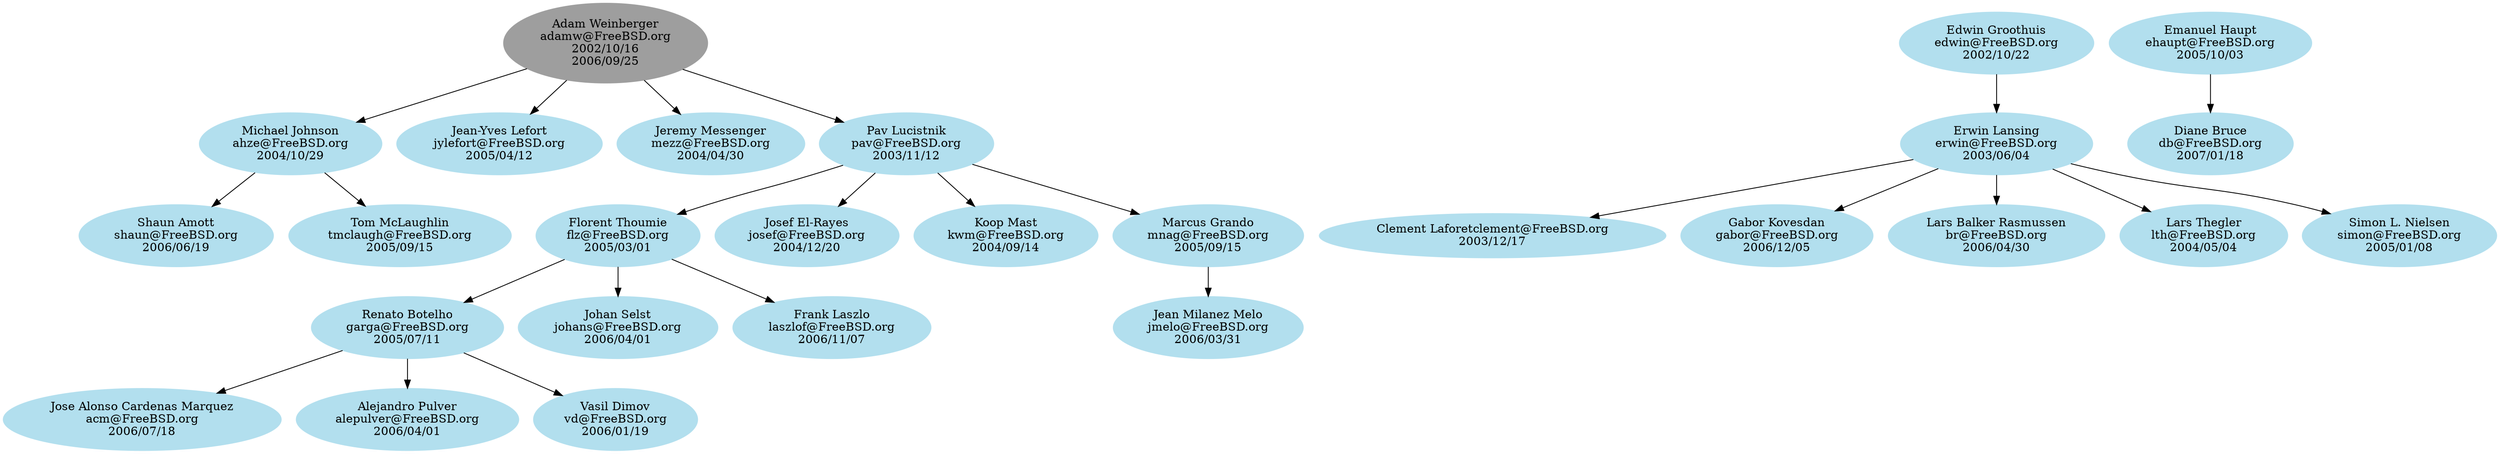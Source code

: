 # $FreeBSD$

digraph ports {

# Node definitions follow this example:
#
#   foo [label="Foo Bar\nfoo@FreeBSD.org\n????/??/??"]
#
# ????/??/?? is the date when the commit bit was obtained, usually the one you
# can find looking at CVS logs for the access (or avail) file under CVSROOT.
#
# For returned commit bits, the node definition will follow this example:
#
#   foo [label="Foo Bar\nfoo@FreeBSD.org\n????/??/??\n????/??/??"]
#
# The first date is the same as for an active committer, the second date is
# the date when the commit bit has been returned. Again, check CVS logs.

node [color=grey62, style=filled, bgcolor=black];

# Alumni go here.. Try to keep things sorted.

adamw [label="Adam Weinberger\nadamw@FreeBSD.org\n2002/10/16\n2006/09/25"]

node [color=lightblue2, style=filled, bgcolor=black];

# Current ports committers go here. Try to keep things sorted.

acm [label="Jose Alonso Cardenas Marquez\nacm@FreeBSD.org\n2006/07/18"]
ahze [label="Michael Johnson\nahze@FreeBSD.org\n2004/10/29"]
alepulver [label="Alejandro Pulver\nalepulver@FreeBSD.org\n2006/04/01"]
clement [label="Clement Laforet\clement@FreeBSD.org\n2003/12/17"]
db [label="Diane Bruce\ndb@FreeBSD.org\n2007/01/18"]
edwin [label="Edwin Groothuis\nedwin@FreeBSD.org\n2002/10/22"]
ehaupt [label="Emanuel Haupt\nehaupt@FreeBSD.org\n2005/10/03"]
erwin [label="Erwin Lansing\nerwin@FreeBSD.org\n2003/06/04"]
flz [label="Florent Thoumie\nflz@FreeBSD.org\n2005/03/01"]
gabor [label="Gabor Kovesdan\ngabor@FreeBSD.org\n2006/12/05"]
garga [label="Renato Botelho\ngarga@FreeBSD.org\n2005/07/11"]
jmelo [label="Jean Milanez Melo\njmelo@FreeBSD.org\n2006/03/31"]
johans [label="Johan Selst\njohans@FreeBSD.org\n2006/04/01"]
josef [label="Josef El-Rayes\njosef@FreeBSD.org\n2004/12/20"]
jylefort [label="Jean-Yves Lefort\njylefort@FreeBSD.org\n2005/04/12"]
kwm [label="Koop Mast\nkwm@FreeBSD.org\n2004/09/14"]
laszlof [label="Frank Laszlo\nlaszlof@FreeBSD.org\n2006/11/07"]
lbr [label="Lars Balker Rasmussen\lbr@FreeBSD.org\n2006/04/30"]
lth [label="Lars Thegler\nlth@FreeBSD.org\n2004/05/04"]
mezz [label="Jeremy Messenger\nmezz@FreeBSD.org\n2004/04/30"]
mnag [label="Marcus Grando\nmnag@FreeBSD.org\n2005/09/15"]
pav [label="Pav Lucistnik\npav@FreeBSD.org\n2003/11/12"]
shaun [label="Shaun Amott\nshaun@FreeBSD.org\n2006/06/19"]
simon [label="Simon L. Nielsen\nsimon@FreeBSD.org\n2005/01/08"]
tmclaugh [label="Tom McLaughlin\ntmclaugh@FreeBSD.org\n2005/09/15"]
vd [label="Vasil Dimov\nvd@FreeBSD.org\n2006/01/19"]

# Here are the mentor/mentee relationships.
# Group together all the mentees for a particular mentor.
# Keep the list sorted by mentor login.

adamw -> ahze
adamw -> jylefort
adamw -> mezz
adamw -> pav

ahze -> shaun
ahze -> tmclaugh

edwin -> erwin

ehaupt -> db

erwin -> clement
erwin -> gabor
erwin -> lbr
erwin -> lth
erwin -> simon

flz -> garga
flz -> johans
flz -> laszlof

garga -> acm
garga -> alepulver
garga -> vd

mnag -> jmelo

pav -> flz
pav -> josef
pav -> kwm
pav -> mnag

}
